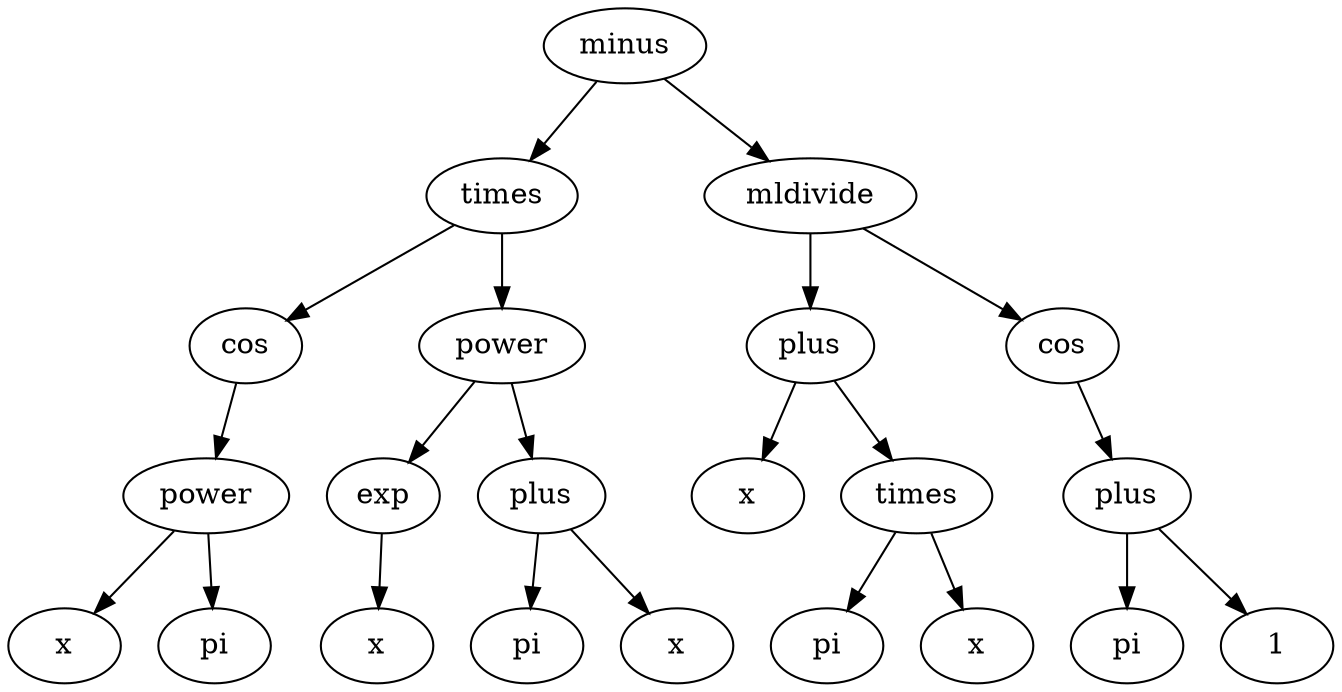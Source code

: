 strict digraph G {
1 [label="minus"];
2 [label="times"];
3 [label="mldivide"];
4 [label="cos"];
5 [label="power"];
6 [label="plus"];
7 [label="cos"];
9 [label="power"];
10 [label="exp"];
11 [label="plus"];
12 [label="x"];
13 [label="times"];
15 [label="plus"];
18 [label="x"];
19 [label="pi"];
21 [label="x"];
22 [label="pi"];
23 [label="x"];
26 [label="pi"];
27 [label="x"];
30 [label="pi"];
31 [label="1"];
1 -> 2;
1 -> 3;
2 -> 4;
2 -> 5;
3 -> 6;
3 -> 7;
4 -> 9;
5 -> 10;
5 -> 11;
6 -> 12;
6 -> 13;
7 -> 15;
9 -> 18;
9 -> 19;
10 -> 21;
11 -> 22;
11 -> 23;
13 -> 26;
13 -> 27;
15 -> 30;
15 -> 31;
}
